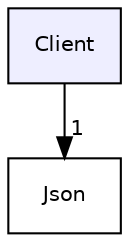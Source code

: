 digraph "Client" {
  compound=true
  node [ fontsize="10", fontname="Helvetica"];
  edge [ labelfontsize="10", labelfontname="Helvetica"];
  dir_922c588100a187620fdc1533bc178f73 [shape=box, label="Client", style="filled", fillcolor="#eeeeff", pencolor="black", URL="dir_922c588100a187620fdc1533bc178f73.html"];
  dir_1461be47150aff16a081be733e8763ec [shape=box label="Json" URL="dir_1461be47150aff16a081be733e8763ec.html"];
  dir_922c588100a187620fdc1533bc178f73->dir_1461be47150aff16a081be733e8763ec [headlabel="1", labeldistance=1.5 headhref="dir_000000_000008.html"];
}
